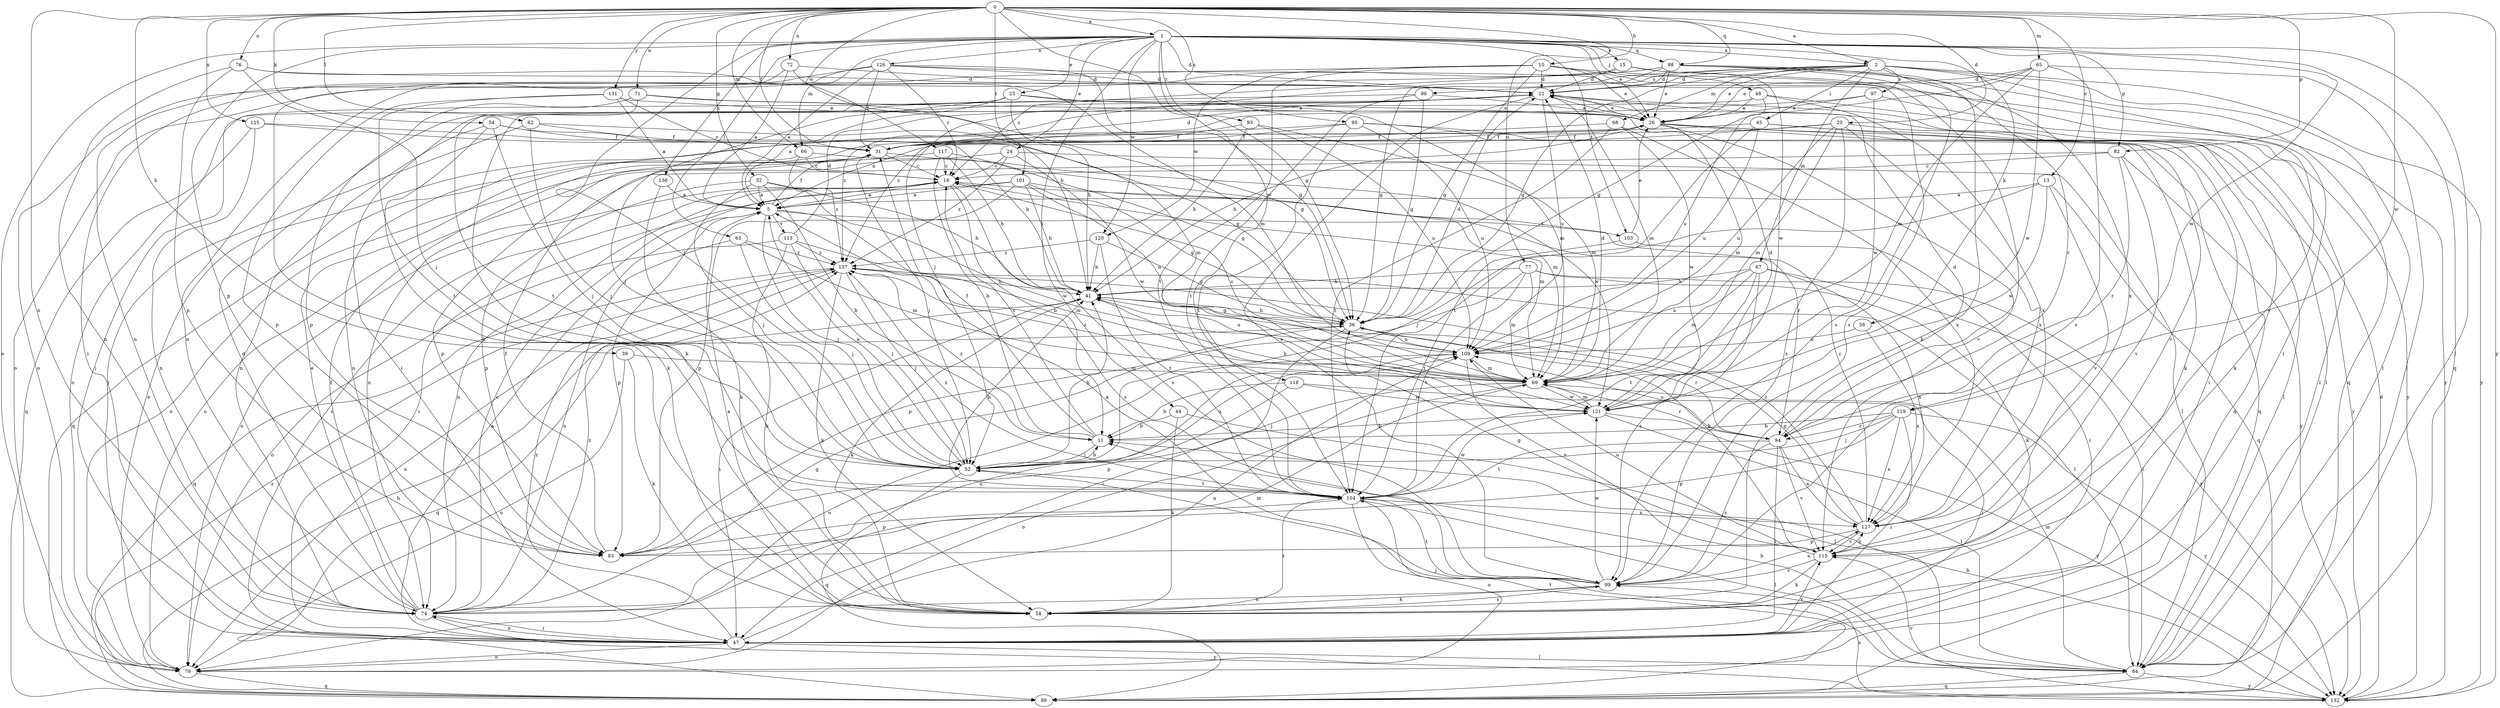 strict digraph  {
0;
1;
2;
5;
10;
11;
13;
15;
16;
20;
22;
24;
25;
26;
31;
32;
36;
39;
41;
44;
45;
47;
48;
52;
54;
56;
58;
62;
63;
64;
65;
66;
67;
68;
69;
71;
72;
74;
76;
77;
79;
82;
83;
88;
89;
93;
94;
95;
97;
98;
99;
101;
103;
104;
109;
113;
115;
117;
118;
119;
120;
121;
125;
126;
127;
131;
132;
136;
137;
0 -> 1  [label=a];
0 -> 2  [label=a];
0 -> 10  [label=b];
0 -> 13  [label=c];
0 -> 20  [label=d];
0 -> 31  [label=f];
0 -> 32  [label=g];
0 -> 39  [label=h];
0 -> 54  [label=k];
0 -> 62  [label=l];
0 -> 65  [label=m];
0 -> 66  [label=m];
0 -> 71  [label=n];
0 -> 72  [label=n];
0 -> 74  [label=n];
0 -> 76  [label=o];
0 -> 77  [label=o];
0 -> 82  [label=p];
0 -> 88  [label=q];
0 -> 95  [label=s];
0 -> 101  [label=t];
0 -> 117  [label=w];
0 -> 118  [label=w];
0 -> 119  [label=w];
0 -> 125  [label=x];
0 -> 131  [label=y];
0 -> 132  [label=y];
1 -> 2  [label=a];
1 -> 15  [label=c];
1 -> 22  [label=d];
1 -> 24  [label=e];
1 -> 25  [label=e];
1 -> 26  [label=e];
1 -> 36  [label=g];
1 -> 44  [label=i];
1 -> 48  [label=j];
1 -> 52  [label=j];
1 -> 56  [label=k];
1 -> 63  [label=l];
1 -> 64  [label=l];
1 -> 66  [label=m];
1 -> 79  [label=o];
1 -> 82  [label=p];
1 -> 83  [label=p];
1 -> 88  [label=q];
1 -> 89  [label=q];
1 -> 93  [label=r];
1 -> 103  [label=t];
1 -> 119  [label=w];
1 -> 120  [label=w];
1 -> 126  [label=x];
1 -> 136  [label=z];
2 -> 22  [label=d];
2 -> 26  [label=e];
2 -> 36  [label=g];
2 -> 45  [label=i];
2 -> 52  [label=j];
2 -> 58  [label=k];
2 -> 64  [label=l];
2 -> 67  [label=m];
2 -> 68  [label=m];
2 -> 89  [label=q];
2 -> 97  [label=s];
2 -> 98  [label=s];
2 -> 132  [label=y];
5 -> 31  [label=f];
5 -> 52  [label=j];
5 -> 83  [label=p];
5 -> 99  [label=s];
5 -> 103  [label=t];
5 -> 113  [label=v];
10 -> 22  [label=d];
10 -> 26  [label=e];
10 -> 36  [label=g];
10 -> 47  [label=i];
10 -> 79  [label=o];
10 -> 99  [label=s];
10 -> 104  [label=t];
10 -> 120  [label=w];
11 -> 16  [label=c];
11 -> 31  [label=f];
11 -> 52  [label=j];
11 -> 137  [label=z];
13 -> 5  [label=a];
13 -> 52  [label=j];
13 -> 89  [label=q];
13 -> 115  [label=v];
13 -> 121  [label=w];
15 -> 16  [label=c];
15 -> 22  [label=d];
15 -> 94  [label=r];
15 -> 121  [label=w];
16 -> 5  [label=a];
16 -> 11  [label=b];
16 -> 69  [label=m];
16 -> 74  [label=n];
16 -> 79  [label=o];
16 -> 99  [label=s];
20 -> 5  [label=a];
20 -> 31  [label=f];
20 -> 58  [label=k];
20 -> 69  [label=m];
20 -> 99  [label=s];
20 -> 109  [label=u];
20 -> 127  [label=x];
22 -> 26  [label=e];
22 -> 58  [label=k];
22 -> 64  [label=l];
22 -> 69  [label=m];
22 -> 99  [label=s];
22 -> 109  [label=u];
22 -> 137  [label=z];
24 -> 16  [label=c];
24 -> 64  [label=l];
24 -> 79  [label=o];
24 -> 121  [label=w];
24 -> 137  [label=z];
25 -> 5  [label=a];
25 -> 26  [label=e];
25 -> 41  [label=h];
25 -> 47  [label=i];
25 -> 52  [label=j];
25 -> 69  [label=m];
26 -> 31  [label=f];
26 -> 41  [label=h];
26 -> 47  [label=i];
26 -> 64  [label=l];
26 -> 69  [label=m];
26 -> 89  [label=q];
26 -> 115  [label=v];
31 -> 16  [label=c];
31 -> 22  [label=d];
31 -> 52  [label=j];
31 -> 83  [label=p];
31 -> 121  [label=w];
32 -> 5  [label=a];
32 -> 11  [label=b];
32 -> 41  [label=h];
32 -> 52  [label=j];
32 -> 83  [label=p];
32 -> 121  [label=w];
36 -> 22  [label=d];
36 -> 41  [label=h];
36 -> 47  [label=i];
36 -> 89  [label=q];
36 -> 94  [label=r];
36 -> 109  [label=u];
39 -> 58  [label=k];
39 -> 69  [label=m];
39 -> 79  [label=o];
41 -> 36  [label=g];
41 -> 47  [label=i];
41 -> 58  [label=k];
41 -> 109  [label=u];
44 -> 11  [label=b];
44 -> 58  [label=k];
44 -> 64  [label=l];
45 -> 31  [label=f];
45 -> 104  [label=t];
45 -> 109  [label=u];
45 -> 115  [label=v];
45 -> 132  [label=y];
47 -> 5  [label=a];
47 -> 16  [label=c];
47 -> 64  [label=l];
47 -> 74  [label=n];
47 -> 79  [label=o];
47 -> 109  [label=u];
47 -> 115  [label=v];
47 -> 137  [label=z];
48 -> 26  [label=e];
48 -> 47  [label=i];
48 -> 64  [label=l];
48 -> 109  [label=u];
48 -> 127  [label=x];
52 -> 5  [label=a];
52 -> 11  [label=b];
52 -> 41  [label=h];
52 -> 89  [label=q];
52 -> 104  [label=t];
52 -> 109  [label=u];
54 -> 31  [label=f];
54 -> 36  [label=g];
54 -> 52  [label=j];
54 -> 58  [label=k];
54 -> 74  [label=n];
56 -> 109  [label=u];
56 -> 127  [label=x];
58 -> 5  [label=a];
58 -> 99  [label=s];
58 -> 104  [label=t];
62 -> 31  [label=f];
62 -> 47  [label=i];
62 -> 52  [label=j];
62 -> 69  [label=m];
63 -> 52  [label=j];
63 -> 69  [label=m];
63 -> 74  [label=n];
63 -> 137  [label=z];
64 -> 11  [label=b];
64 -> 52  [label=j];
64 -> 69  [label=m];
64 -> 89  [label=q];
64 -> 132  [label=y];
65 -> 22  [label=d];
65 -> 26  [label=e];
65 -> 36  [label=g];
65 -> 64  [label=l];
65 -> 69  [label=m];
65 -> 99  [label=s];
65 -> 121  [label=w];
66 -> 16  [label=c];
66 -> 69  [label=m];
66 -> 89  [label=q];
66 -> 137  [label=z];
67 -> 41  [label=h];
67 -> 64  [label=l];
67 -> 69  [label=m];
67 -> 99  [label=s];
67 -> 104  [label=t];
67 -> 109  [label=u];
67 -> 127  [label=x];
68 -> 31  [label=f];
68 -> 104  [label=t];
68 -> 121  [label=w];
68 -> 127  [label=x];
69 -> 16  [label=c];
69 -> 22  [label=d];
69 -> 52  [label=j];
69 -> 79  [label=o];
69 -> 94  [label=r];
69 -> 121  [label=w];
69 -> 137  [label=z];
71 -> 26  [label=e];
71 -> 36  [label=g];
71 -> 83  [label=p];
71 -> 104  [label=t];
72 -> 5  [label=a];
72 -> 22  [label=d];
72 -> 41  [label=h];
72 -> 74  [label=n];
74 -> 16  [label=c];
74 -> 22  [label=d];
74 -> 26  [label=e];
74 -> 31  [label=f];
74 -> 36  [label=g];
74 -> 47  [label=i];
74 -> 69  [label=m];
74 -> 109  [label=u];
74 -> 132  [label=y];
74 -> 137  [label=z];
76 -> 22  [label=d];
76 -> 52  [label=j];
76 -> 69  [label=m];
76 -> 74  [label=n];
76 -> 83  [label=p];
77 -> 41  [label=h];
77 -> 58  [label=k];
77 -> 69  [label=m];
77 -> 83  [label=p];
77 -> 104  [label=t];
77 -> 132  [label=y];
79 -> 26  [label=e];
79 -> 89  [label=q];
79 -> 104  [label=t];
82 -> 16  [label=c];
82 -> 74  [label=n];
82 -> 94  [label=r];
82 -> 115  [label=v];
82 -> 132  [label=y];
83 -> 31  [label=f];
88 -> 22  [label=d];
88 -> 26  [label=e];
88 -> 36  [label=g];
88 -> 74  [label=n];
88 -> 79  [label=o];
88 -> 94  [label=r];
88 -> 99  [label=s];
88 -> 115  [label=v];
88 -> 127  [label=x];
89 -> 41  [label=h];
89 -> 137  [label=z];
93 -> 31  [label=f];
93 -> 41  [label=h];
93 -> 69  [label=m];
93 -> 109  [label=u];
94 -> 22  [label=d];
94 -> 47  [label=i];
94 -> 99  [label=s];
94 -> 104  [label=t];
94 -> 109  [label=u];
94 -> 115  [label=v];
94 -> 127  [label=x];
95 -> 31  [label=f];
95 -> 58  [label=k];
95 -> 74  [label=n];
95 -> 89  [label=q];
95 -> 104  [label=t];
95 -> 109  [label=u];
97 -> 26  [label=e];
97 -> 121  [label=w];
97 -> 132  [label=y];
97 -> 137  [label=z];
98 -> 26  [label=e];
98 -> 36  [label=g];
98 -> 79  [label=o];
98 -> 104  [label=t];
99 -> 5  [label=a];
99 -> 58  [label=k];
99 -> 74  [label=n];
99 -> 104  [label=t];
99 -> 121  [label=w];
99 -> 127  [label=x];
101 -> 5  [label=a];
101 -> 36  [label=g];
101 -> 41  [label=h];
101 -> 47  [label=i];
101 -> 83  [label=p];
101 -> 94  [label=r];
101 -> 109  [label=u];
103 -> 26  [label=e];
103 -> 47  [label=i];
103 -> 104  [label=t];
104 -> 41  [label=h];
104 -> 64  [label=l];
104 -> 79  [label=o];
104 -> 83  [label=p];
104 -> 121  [label=w];
104 -> 127  [label=x];
104 -> 137  [label=z];
109 -> 69  [label=m];
109 -> 79  [label=o];
109 -> 115  [label=v];
113 -> 22  [label=d];
113 -> 52  [label=j];
113 -> 58  [label=k];
113 -> 69  [label=m];
113 -> 79  [label=o];
113 -> 137  [label=z];
115 -> 36  [label=g];
115 -> 41  [label=h];
115 -> 58  [label=k];
115 -> 99  [label=s];
115 -> 109  [label=u];
115 -> 127  [label=x];
117 -> 11  [label=b];
117 -> 16  [label=c];
117 -> 36  [label=g];
117 -> 41  [label=h];
117 -> 79  [label=o];
118 -> 11  [label=b];
118 -> 47  [label=i];
118 -> 83  [label=p];
118 -> 121  [label=w];
119 -> 11  [label=b];
119 -> 47  [label=i];
119 -> 52  [label=j];
119 -> 83  [label=p];
119 -> 94  [label=r];
119 -> 127  [label=x];
119 -> 132  [label=y];
120 -> 36  [label=g];
120 -> 41  [label=h];
120 -> 104  [label=t];
120 -> 137  [label=z];
121 -> 11  [label=b];
121 -> 22  [label=d];
121 -> 41  [label=h];
121 -> 64  [label=l];
121 -> 69  [label=m];
121 -> 132  [label=y];
125 -> 31  [label=f];
125 -> 41  [label=h];
125 -> 74  [label=n];
125 -> 89  [label=q];
126 -> 5  [label=a];
126 -> 16  [label=c];
126 -> 22  [label=d];
126 -> 31  [label=f];
126 -> 36  [label=g];
126 -> 47  [label=i];
126 -> 58  [label=k];
126 -> 132  [label=y];
127 -> 16  [label=c];
127 -> 36  [label=g];
127 -> 83  [label=p];
127 -> 115  [label=v];
127 -> 137  [label=z];
131 -> 5  [label=a];
131 -> 16  [label=c];
131 -> 26  [label=e];
131 -> 83  [label=p];
131 -> 104  [label=t];
132 -> 11  [label=b];
132 -> 22  [label=d];
132 -> 99  [label=s];
132 -> 115  [label=v];
136 -> 5  [label=a];
136 -> 58  [label=k];
137 -> 41  [label=h];
137 -> 52  [label=j];
137 -> 58  [label=k];
137 -> 64  [label=l];
137 -> 79  [label=o];
137 -> 89  [label=q];
}
